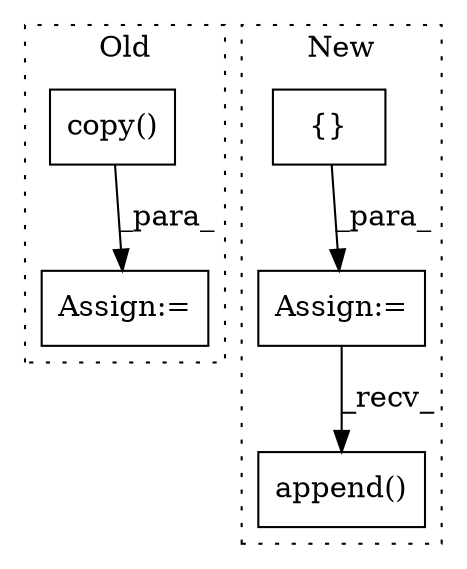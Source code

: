digraph G {
subgraph cluster0 {
1 [label="copy()" a="75" s="3519" l="19" shape="box"];
4 [label="Assign:=" a="68" s="3592" l="4" shape="box"];
label = "Old";
style="dotted";
}
subgraph cluster1 {
2 [label="append()" a="75" s="3617,3640" l="21,1" shape="box"];
3 [label="{}" a="59" s="3480,3480" l="2,1" shape="box"];
5 [label="Assign:=" a="68" s="3477" l="3" shape="box"];
label = "New";
style="dotted";
}
1 -> 4 [label="_para_"];
3 -> 5 [label="_para_"];
5 -> 2 [label="_recv_"];
}